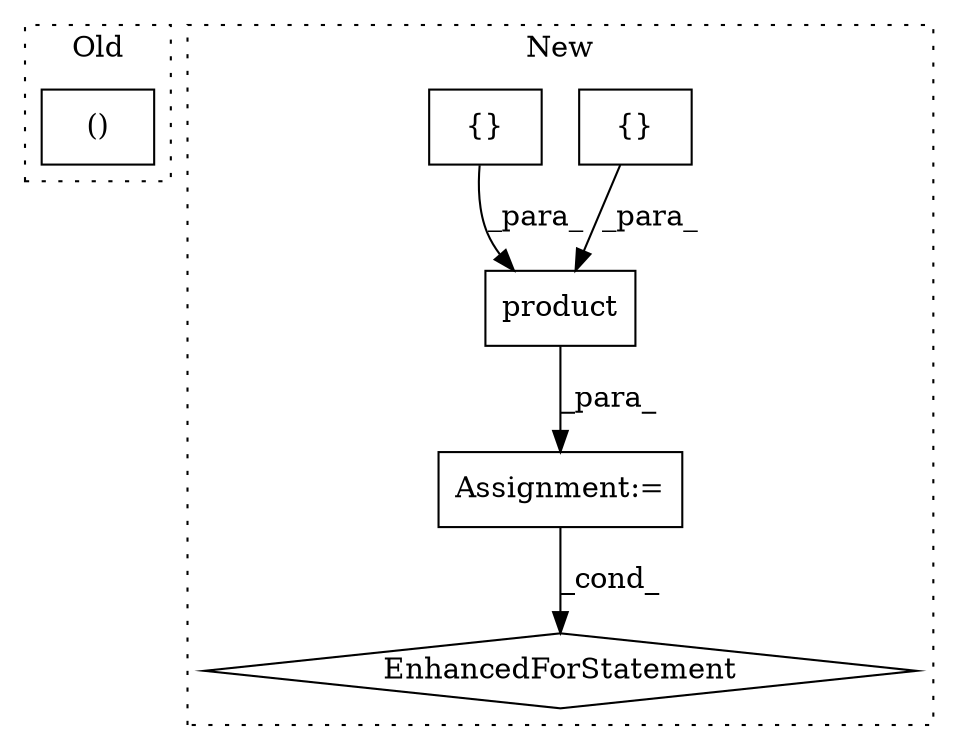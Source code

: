 digraph G {
subgraph cluster0 {
1 [label="()" a="106" s="11813" l="62" shape="box"];
label = "Old";
style="dotted";
}
subgraph cluster1 {
2 [label="product" a="32" s="12059,12132" l="8,1" shape="box"];
3 [label="{}" a="4" s="12120,12131" l="1,1" shape="box"];
4 [label="Assignment:=" a="7" s="11918,12133" l="119,2" shape="box"];
5 [label="{}" a="4" s="12098,12109" l="1,1" shape="box"];
6 [label="EnhancedForStatement" a="70" s="11918,12133" l="119,2" shape="diamond"];
label = "New";
style="dotted";
}
2 -> 4 [label="_para_"];
3 -> 2 [label="_para_"];
4 -> 6 [label="_cond_"];
5 -> 2 [label="_para_"];
}
